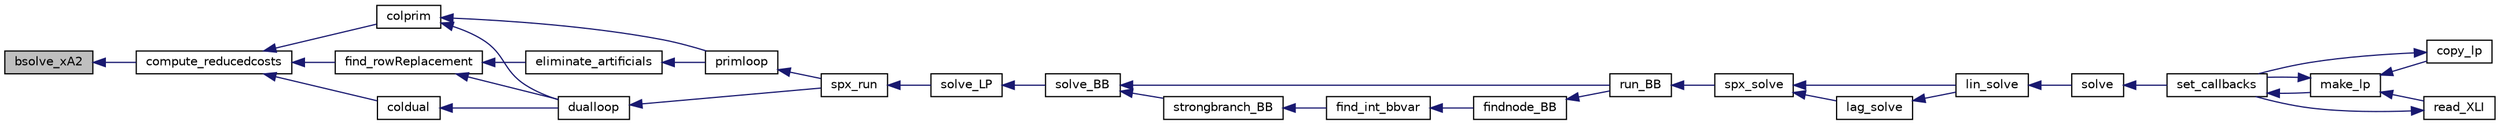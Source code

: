 digraph "bsolve_xA2"
{
  edge [fontname="Helvetica",fontsize="10",labelfontname="Helvetica",labelfontsize="10"];
  node [fontname="Helvetica",fontsize="10",shape=record];
  rankdir="LR";
  Node349 [label="bsolve_xA2",height=0.2,width=0.4,color="black", fillcolor="grey75", style="filled", fontcolor="black"];
  Node349 -> Node350 [dir="back",color="midnightblue",fontsize="10",style="solid",fontname="Helvetica"];
  Node350 [label="compute_reducedcosts",height=0.2,width=0.4,color="black", fillcolor="white", style="filled",URL="$d5/dee/lp__price_8h.html#ac377efa2114929911da3e04150485031"];
  Node350 -> Node351 [dir="back",color="midnightblue",fontsize="10",style="solid",fontname="Helvetica"];
  Node351 [label="find_rowReplacement",height=0.2,width=0.4,color="black", fillcolor="white", style="filled",URL="$d5/dee/lp__price_8h.html#aa2828cd618b7e668ca5bfa59b53764f1"];
  Node351 -> Node352 [dir="back",color="midnightblue",fontsize="10",style="solid",fontname="Helvetica"];
  Node352 [label="eliminate_artificials",height=0.2,width=0.4,color="black", fillcolor="white", style="filled",URL="$d2/d6c/lp__simplex_8c.html#a5e9816f3bfe556d444b034ba1e97b02b"];
  Node352 -> Node353 [dir="back",color="midnightblue",fontsize="10",style="solid",fontname="Helvetica"];
  Node353 [label="primloop",height=0.2,width=0.4,color="black", fillcolor="white", style="filled",URL="$d1/d0a/lp__simplex_8h.html#aaa7a1b253038231f1792b092e4e36267"];
  Node353 -> Node354 [dir="back",color="midnightblue",fontsize="10",style="solid",fontname="Helvetica"];
  Node354 [label="spx_run",height=0.2,width=0.4,color="black", fillcolor="white", style="filled",URL="$d1/d0a/lp__simplex_8h.html#a96c15afcfa902a5b78af4dfb412010bd"];
  Node354 -> Node355 [dir="back",color="midnightblue",fontsize="10",style="solid",fontname="Helvetica"];
  Node355 [label="solve_LP",height=0.2,width=0.4,color="black", fillcolor="white", style="filled",URL="$d1/dbf/lp__mipbb_8h.html#a8f2122bd9c45170c45f236f9fe3d0dd7"];
  Node355 -> Node356 [dir="back",color="midnightblue",fontsize="10",style="solid",fontname="Helvetica"];
  Node356 [label="solve_BB",height=0.2,width=0.4,color="black", fillcolor="white", style="filled",URL="$d1/dbf/lp__mipbb_8h.html#a43e95e2128e85df2643cbc0bfce4746c"];
  Node356 -> Node357 [dir="back",color="midnightblue",fontsize="10",style="solid",fontname="Helvetica"];
  Node357 [label="strongbranch_BB",height=0.2,width=0.4,color="black", fillcolor="white", style="filled",URL="$d1/dbf/lp__mipbb_8h.html#a14912803f02db21c25829df065202762"];
  Node357 -> Node358 [dir="back",color="midnightblue",fontsize="10",style="solid",fontname="Helvetica"];
  Node358 [label="find_int_bbvar",height=0.2,width=0.4,color="black", fillcolor="white", style="filled",URL="$df/df7/lp__lib_8h.html#ad6104a5cc6ae29cc1dd1327d8d36047e"];
  Node358 -> Node359 [dir="back",color="midnightblue",fontsize="10",style="solid",fontname="Helvetica"];
  Node359 [label="findnode_BB",height=0.2,width=0.4,color="black", fillcolor="white", style="filled",URL="$d1/dbf/lp__mipbb_8h.html#ad9c2614a833a1e0ab7f4425068752663"];
  Node359 -> Node360 [dir="back",color="midnightblue",fontsize="10",style="solid",fontname="Helvetica"];
  Node360 [label="run_BB",height=0.2,width=0.4,color="black", fillcolor="white", style="filled",URL="$d1/dbf/lp__mipbb_8h.html#a1d8d97b4f4f35f07e6b798f07a62e527"];
  Node360 -> Node361 [dir="back",color="midnightblue",fontsize="10",style="solid",fontname="Helvetica"];
  Node361 [label="spx_solve",height=0.2,width=0.4,color="black", fillcolor="white", style="filled",URL="$d1/d0a/lp__simplex_8h.html#a3effc8b68c1fb21095e7324d83d0dbf7"];
  Node361 -> Node362 [dir="back",color="midnightblue",fontsize="10",style="solid",fontname="Helvetica"];
  Node362 [label="lag_solve",height=0.2,width=0.4,color="black", fillcolor="white", style="filled",URL="$d1/d0a/lp__simplex_8h.html#a320e9e82c06466267a7cb7844c7767b8"];
  Node362 -> Node363 [dir="back",color="midnightblue",fontsize="10",style="solid",fontname="Helvetica"];
  Node363 [label="lin_solve",height=0.2,width=0.4,color="black", fillcolor="white", style="filled",URL="$d1/d0a/lp__simplex_8h.html#a794b0beb471eb7ece9a694717b65b947"];
  Node363 -> Node364 [dir="back",color="midnightblue",fontsize="10",style="solid",fontname="Helvetica"];
  Node364 [label="solve",height=0.2,width=0.4,color="black", fillcolor="white", style="filled",URL="$df/df7/lp__lib_8h.html#a0f4da3a192397e77e6fe92704d4fad3f"];
  Node364 -> Node365 [dir="back",color="midnightblue",fontsize="10",style="solid",fontname="Helvetica"];
  Node365 [label="set_callbacks",height=0.2,width=0.4,color="black", fillcolor="white", style="filled",URL="$df/df7/lp__lib_8h.html#a929e8acb9704f61e16927c915c15cd07"];
  Node365 -> Node366 [dir="back",color="midnightblue",fontsize="10",style="solid",fontname="Helvetica"];
  Node366 [label="make_lp",height=0.2,width=0.4,color="black", fillcolor="white", style="filled",URL="$df/df7/lp__lib_8h.html#a68a0333d84dd944f67e2a0ec72e346a9"];
  Node366 -> Node367 [dir="back",color="midnightblue",fontsize="10",style="solid",fontname="Helvetica"];
  Node367 [label="copy_lp",height=0.2,width=0.4,color="black", fillcolor="white", style="filled",URL="$df/df7/lp__lib_8h.html#aca83ecdbc200b414db491306f3070ae9"];
  Node367 -> Node365 [dir="back",color="midnightblue",fontsize="10",style="solid",fontname="Helvetica"];
  Node366 -> Node365 [dir="back",color="midnightblue",fontsize="10",style="solid",fontname="Helvetica"];
  Node366 -> Node368 [dir="back",color="midnightblue",fontsize="10",style="solid",fontname="Helvetica"];
  Node368 [label="read_XLI",height=0.2,width=0.4,color="black", fillcolor="white", style="filled",URL="$df/df7/lp__lib_8h.html#a351dd803960ab0dae2b39f2c65d3a58d"];
  Node368 -> Node365 [dir="back",color="midnightblue",fontsize="10",style="solid",fontname="Helvetica"];
  Node361 -> Node363 [dir="back",color="midnightblue",fontsize="10",style="solid",fontname="Helvetica"];
  Node356 -> Node360 [dir="back",color="midnightblue",fontsize="10",style="solid",fontname="Helvetica"];
  Node351 -> Node369 [dir="back",color="midnightblue",fontsize="10",style="solid",fontname="Helvetica"];
  Node369 [label="dualloop",height=0.2,width=0.4,color="black", fillcolor="white", style="filled",URL="$d1/d0a/lp__simplex_8h.html#a881918469722e512db8bd95bb1ec940c"];
  Node369 -> Node354 [dir="back",color="midnightblue",fontsize="10",style="solid",fontname="Helvetica"];
  Node350 -> Node370 [dir="back",color="midnightblue",fontsize="10",style="solid",fontname="Helvetica"];
  Node370 [label="colprim",height=0.2,width=0.4,color="black", fillcolor="white", style="filled",URL="$d5/dee/lp__price_8h.html#af6f756e9deca97e5abba8d5ca96292f8"];
  Node370 -> Node353 [dir="back",color="midnightblue",fontsize="10",style="solid",fontname="Helvetica"];
  Node370 -> Node369 [dir="back",color="midnightblue",fontsize="10",style="solid",fontname="Helvetica"];
  Node350 -> Node371 [dir="back",color="midnightblue",fontsize="10",style="solid",fontname="Helvetica"];
  Node371 [label="coldual",height=0.2,width=0.4,color="black", fillcolor="white", style="filled",URL="$d5/dee/lp__price_8h.html#a956054a45ac5f9a7c0b35405ecdfc786"];
  Node371 -> Node369 [dir="back",color="midnightblue",fontsize="10",style="solid",fontname="Helvetica"];
}

